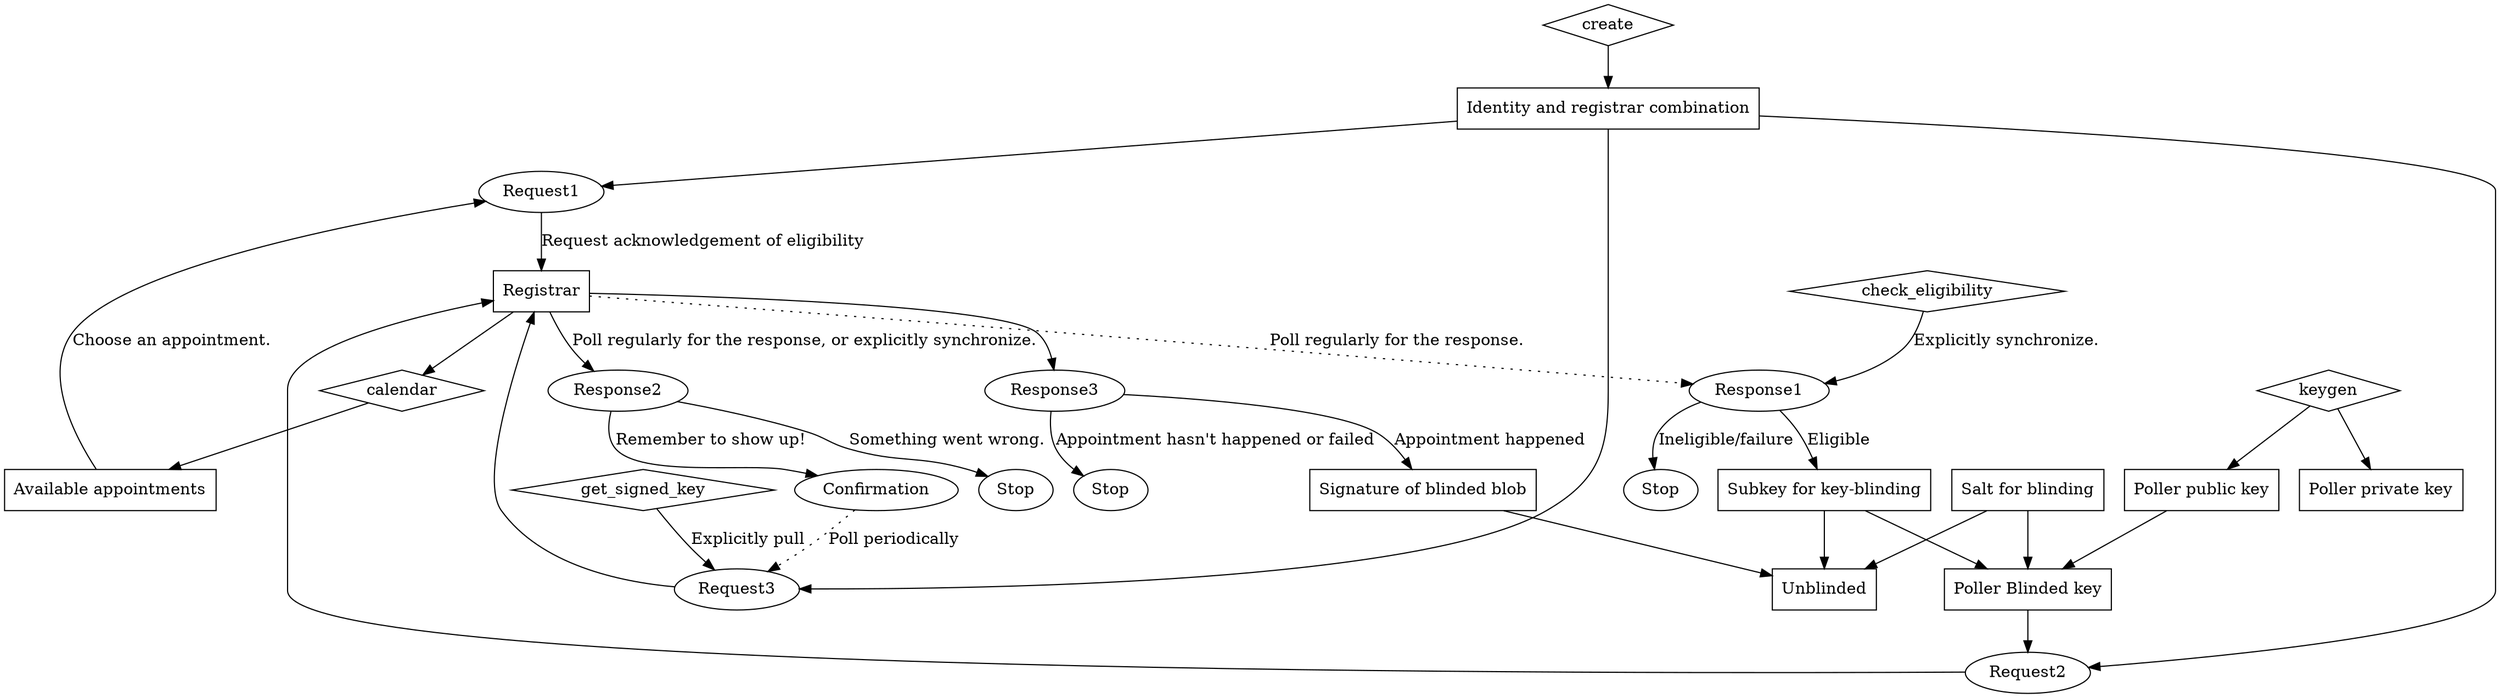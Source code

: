 // Registrar process
digraph {
  // Step 1
  create [shape="diamond"]
  Identity [label="Identity and registrar combination" shape="box"]

  create -> Identity

  keygen [shape="diamond"]
  Public [label="Poller public key" shape="box"]
  Private [label="Poller private key" shape="box"]

  keygen -> Public
  keygen -> Private

  calendar [shape="diamond"]
  Appointments [label="Available appointments" shape="box"]
  Registrar -> calendar -> Appointments

  Appointments -> Request1 [label="Choose an appointment."]
  Identity -> Request1
  Request1 -> Registrar [label="Request acknowledgement of eligibility"]

  CheckEligibility [label="check_eligibility" shape="diamond"]
  Registrar -> Response1 [label="Poll regularly for the response." style="dotted"]
  CheckEligibility -> Response1 [label="Explicitly synchronize."]
  Response1 -> Subkey [label="Eligible"]
  Response1 -> Fail1 [label="Ineligible/failure"]
  Fail1 [label="Stop"]

  Subkey [label="Subkey for key-blinding" shape="box"]
  Salt [label="Salt for blinding" shape="box"]

  Blinded [label="Poller Blinded key" shape="box"]
  Subkey -> Blinded
  Salt -> Blinded
  Public -> Blinded

  Identity -> Request2
  Blinded  -> Request2 -> Registrar
  Registrar -> Response2 [label="Poll regularly for the response, or explicitly synchronize."]
  Response2 -> Confirmation [label="Remember to show up!"]
  Response2 -> Fail2 [label="Something went wrong."]
  Fail2 [label="Stop"]

  // Step 2
  Sync [label="get_signed_key" shape=diamond]
  Fail3 [label="Stop"]
  Identity -> Request3
  Sync -> Request3 [label="Explicitly pull"]
  Confirmation -> Request3 [style=dotted label="Poll periodically"]
  Request3 -> Registrar
  Registrar -> Response3
  Response3 -> SignedBlinded [label="Appointment happened"]
  Response3 -> Fail3 [label="Appointment hasn't happened or failed"]
  SignedBlinded [label="Signature of blinded blob" shape="box"]

  Salt -> Unblinded
  Subkey -> Unblinded
  SignedBlinded -> Unblinded

  Registrar [shape="box"]
  Unblinded [shape="box"]
}

